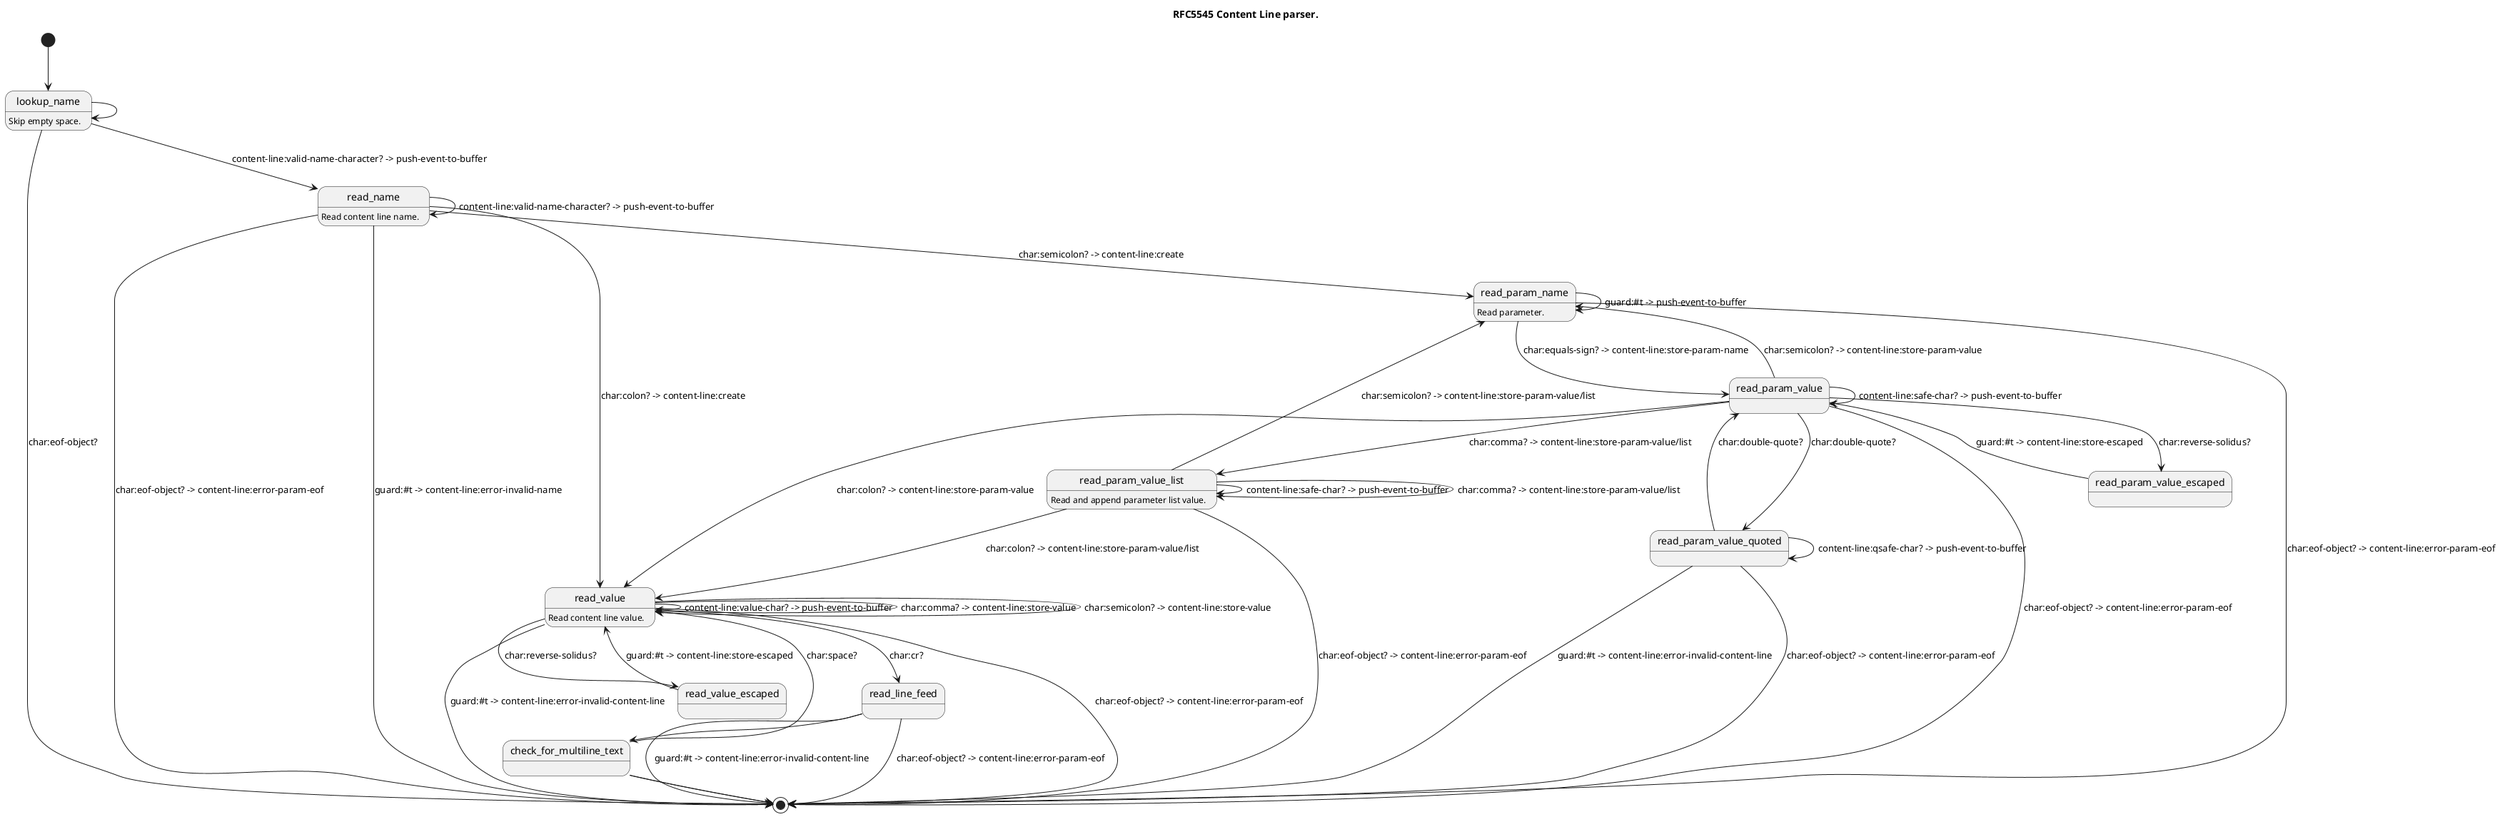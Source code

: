 @startuml
title RFC5545 Content Line parser.

' ---------------------------------------------------------------------------
' Content Line ABNF:
'   contentline   = name *(";" param ) ":" value CRLF
'
' <https://datatracker.ietf.org/doc/html/rfc5545#section-3.1>

[*] --> lookup_name

' ---------------------------------------------------------------------------
' name          = iana-token / x-name
' iana-token    = 1*(ALPHA / DIGIT / "-")
'   ; iCalendar identifier registered with IANA
'
' x-name        = "X-" [vendorid "-"] 1*(ALPHA / DIGIT / "-")
'   ; Reserved for experimental use.
' vendorid      = 3*(ALPHA / DIGIT)
'   ; Vendor identification

lookup_name: Skip empty space.
lookup_name --> [*]: char:eof-object?
lookup_name --> read_name: content-line:valid-name-character? -> push-event-to-buffer
lookup_name ->  lookup_name

read_name: Read content line name.
read_name --> [*]:             char:eof-object? -> content-line:error-param-eof
read_name --> read_param_name: char:semicolon? -> content-line:create
read_name --> read_value:      char:colon? -> content-line:create
read_name --> read_name:       content-line:valid-name-character? -> push-event-to-buffer
read_name --> [*]:             guard:#t -> content-line:error-invalid-name

' ---------------------------------------------------------------------------
' param         = param-name "=" param-value *("," param-value)
' param-name    = iana-token / x-name

read_param_name: Read parameter.
read_param_name --> [*]:              char:eof-object? -> content-line:error-param-eof
read_param_name --> read_param_value: char:equals-sign? -> content-line:store-param-name
read_param_name ->  read_param_name:  guard:#t -> push-event-to-buffer

' ---------------------------------------------------------------------------
' param-value   = paramtext / quoted-string
' paramtext     = *SAFE-CHAR
' quoted-string = DQUOTE *QSAFE-CHAR DQUOTE
' SAFE-CHAR     = WSP / %x21 / %x23-2B / %x2D-39 / %x3C-7E
'                   / NON-US-ASCII
' QSAFE-CHAR    = WSP / %x21 / %x23-7E / NON-US-ASCII
'   ; Any character except CONTROL and DQUOTE

read_param_value --> [*]:                      char:eof-object? -> content-line:error-param-eof
read_param_value --> read_param_value_quoted:  char:double-quote?
read_param_value --> read_param_name:          char:semicolon? -> content-line:store-param-value
read_param_value --> read_param_value_escaped: char:reverse-solidus?
read_param_value --> read_value:               char:colon? -> content-line:store-param-value
read_param_value --> read_param_value_list:    char:comma? -> content-line:store-param-value/list
read_param_value ->  read_param_value:         content-line:safe-char? -> push-event-to-buffer

read_param_value_escaped --> read_param_value: guard:#t -> content-line:store-escaped

read_param_value_quoted --> [*]:                     char:eof-object? -> content-line:error-param-eof
read_param_value_quoted --> read_param_value:        char:double-quote?
read_param_value_quoted --> read_param_value_quoted: content-line:qsafe-char? -> push-event-to-buffer
read_param_value_quoted --> [*]: guard:#t -> content-line:error-invalid-content-line

' ---------------------------------------------------------------------------
' List and Field Separators:
' <https://datatracker.ietf.org/doc/html/rfc5545#section-3.1.1>

read_param_value_list: Read and append parameter list value.
read_param_value_list --> [*]:                   char:eof-object? -> content-line:error-param-eof
read_param_value_list --> read_param_name:       char:semicolon? -> content-line:store-param-value/list
read_param_value_list --> read_value:            char:colon? -> content-line:store-param-value/list
read_param_value_list --> read_param_value_list: char:comma? -> content-line:store-param-value/list
read_param_value_list ->  read_param_value_list: content-line:safe-char? -> push-event-to-buffer

' ---------------------------------------------------------------------------
' VALUE-CHAR    = WSP / %x21-7E / NON-US-ASCII
'   ; Any textual characters
' NON-US-ASCII  = UTF8-2 / UTF8-3 / UTF8-4
'   ; UTF8-2, UTF8-3, and UTF8-4 are defined in [RFC3629]
'
' CONTROL       = %x00-08 / %x0A-1F / %x7F
'   ; All the controls except HTAB

read_value: Read content line value.
read_value --> [*]: char:eof-object? -> content-line:error-param-eof
read_value --> read_line_feed:     char:cr?
read_value --> read_value_escaped: char:reverse-solidus?
read_value --> read_value:         char:comma? -> content-line:store-value

' Some property values are defined in terms of multiple parts.  These
' structured property values MUST have their value parts separated by a
' SEMICOLON character.
'   <https://datatracker.ietf.org/doc/html/rfc5545#section-3.1.1>
read_value --> read_value:         char:semicolon? -> content-line:store-value

read_value ->  read_value:         content-line:value-char? -> push-event-to-buffer
read_value --> [*]:                guard:#t -> content-line:error-invalid-content-line

read_value_escaped --> read_value: guard:#t -> content-line:store-escaped

read_line_feed -> [*]: char:eof-object? -> content-line:error-param-eof
read_line_feed ->  check_for_multiline_text: char:lf?
read_line_feed --> [*]: guard:#t -> content-line:error-invalid-content-line

check_for_multiline_text -> [*]: char:eof-object? -> content-line:store-value
check_for_multiline_text -> read_value: char:space?
check_for_multiline_text -> [*]: guard:#t -> content-line:store-value/unget-char

@enduml

' Local Variables:
' Mode: plantuml
' End:
